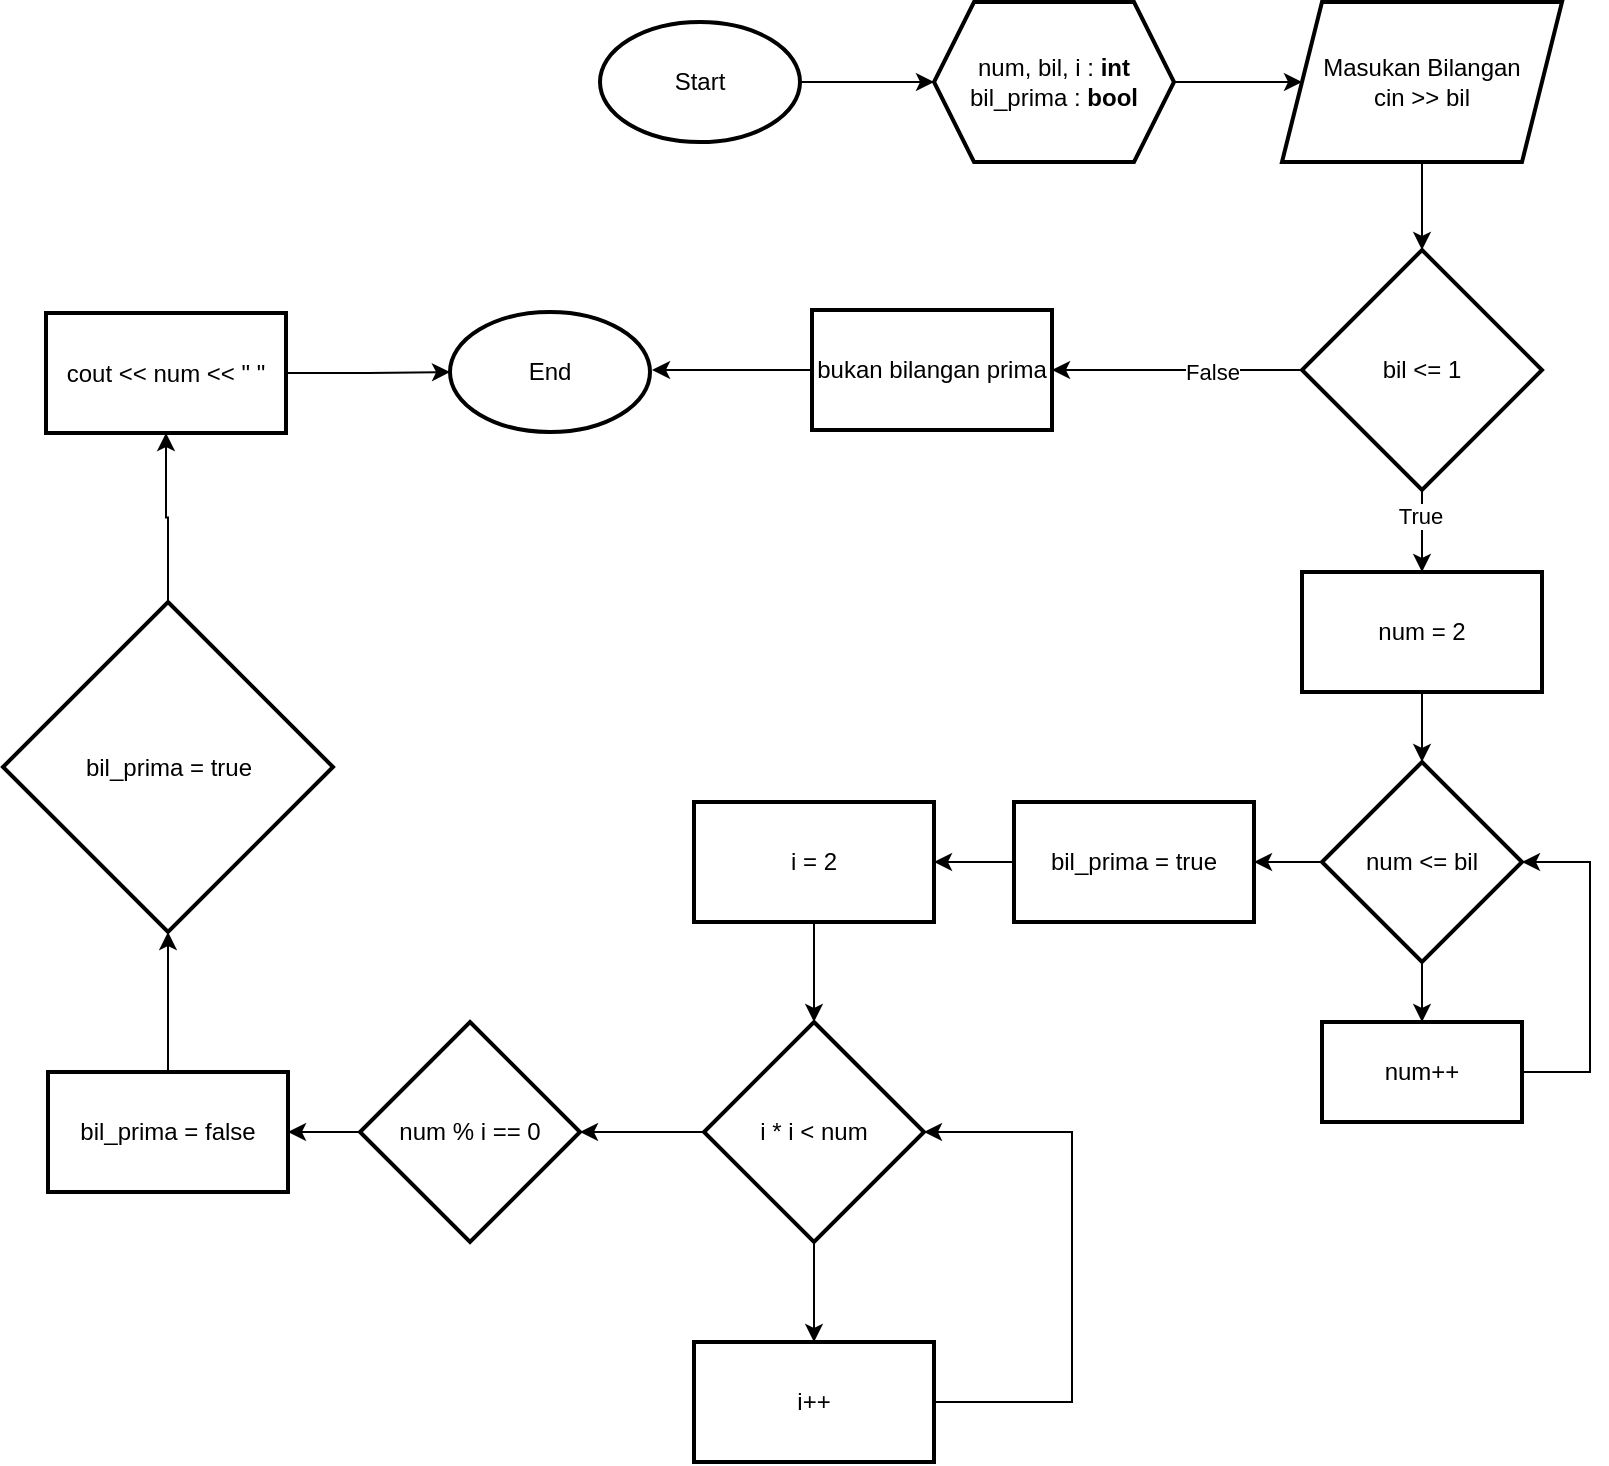 <mxfile version="24.7.17">
  <diagram name="Page-1" id="93tC5S66kCTcMkhhCj4_">
    <mxGraphModel dx="1701" dy="808" grid="1" gridSize="10" guides="1" tooltips="1" connect="1" arrows="1" fold="1" page="1" pageScale="1" pageWidth="827" pageHeight="1169" math="0" shadow="0">
      <root>
        <mxCell id="0" />
        <mxCell id="1" parent="0" />
        <mxCell id="6ezZ4Y3qVKWqNeKwzV0V-4" value="" style="edgeStyle=orthogonalEdgeStyle;rounded=0;orthogonalLoop=1;jettySize=auto;html=1;" parent="1" source="6ezZ4Y3qVKWqNeKwzV0V-2" target="6ezZ4Y3qVKWqNeKwzV0V-3" edge="1">
          <mxGeometry relative="1" as="geometry" />
        </mxCell>
        <mxCell id="6ezZ4Y3qVKWqNeKwzV0V-2" value="Start" style="strokeWidth=2;html=1;shape=mxgraph.flowchart.start_1;whiteSpace=wrap;" parent="1" vertex="1">
          <mxGeometry x="305" y="340" width="100" height="60" as="geometry" />
        </mxCell>
        <mxCell id="6ezZ4Y3qVKWqNeKwzV0V-6" value="" style="edgeStyle=orthogonalEdgeStyle;rounded=0;orthogonalLoop=1;jettySize=auto;html=1;" parent="1" source="6ezZ4Y3qVKWqNeKwzV0V-3" target="6ezZ4Y3qVKWqNeKwzV0V-5" edge="1">
          <mxGeometry relative="1" as="geometry" />
        </mxCell>
        <mxCell id="6ezZ4Y3qVKWqNeKwzV0V-3" value="num, bil, i : &lt;b&gt;int&lt;/b&gt;&lt;div&gt;bil_prima : &lt;b&gt;bool&lt;/b&gt;&lt;/div&gt;" style="shape=hexagon;perimeter=hexagonPerimeter2;whiteSpace=wrap;html=1;fixedSize=1;strokeWidth=2;" parent="1" vertex="1">
          <mxGeometry x="472" y="330" width="120" height="80" as="geometry" />
        </mxCell>
        <mxCell id="6ezZ4Y3qVKWqNeKwzV0V-8" value="" style="edgeStyle=orthogonalEdgeStyle;rounded=0;orthogonalLoop=1;jettySize=auto;html=1;" parent="1" source="6ezZ4Y3qVKWqNeKwzV0V-5" target="6ezZ4Y3qVKWqNeKwzV0V-7" edge="1">
          <mxGeometry relative="1" as="geometry" />
        </mxCell>
        <mxCell id="6ezZ4Y3qVKWqNeKwzV0V-5" value="Masukan Bilangan&lt;div&gt;cin &amp;gt;&amp;gt; bil&lt;/div&gt;" style="shape=parallelogram;perimeter=parallelogramPerimeter;whiteSpace=wrap;html=1;fixedSize=1;strokeWidth=2;" parent="1" vertex="1">
          <mxGeometry x="646" y="330" width="140" height="80" as="geometry" />
        </mxCell>
        <mxCell id="6ezZ4Y3qVKWqNeKwzV0V-10" value="" style="edgeStyle=orthogonalEdgeStyle;rounded=0;orthogonalLoop=1;jettySize=auto;html=1;" parent="1" source="6ezZ4Y3qVKWqNeKwzV0V-7" target="6ezZ4Y3qVKWqNeKwzV0V-9" edge="1">
          <mxGeometry relative="1" as="geometry" />
        </mxCell>
        <mxCell id="6ezZ4Y3qVKWqNeKwzV0V-20" value="False" style="edgeLabel;html=1;align=center;verticalAlign=middle;resizable=0;points=[];" parent="6ezZ4Y3qVKWqNeKwzV0V-10" vertex="1" connectable="0">
          <mxGeometry x="-0.2" y="-3" relative="1" as="geometry">
            <mxPoint x="5" y="4" as="offset" />
          </mxGeometry>
        </mxCell>
        <mxCell id="6ezZ4Y3qVKWqNeKwzV0V-12" value="" style="edgeStyle=orthogonalEdgeStyle;rounded=0;orthogonalLoop=1;jettySize=auto;html=1;" parent="1" source="6ezZ4Y3qVKWqNeKwzV0V-7" target="6ezZ4Y3qVKWqNeKwzV0V-11" edge="1">
          <mxGeometry relative="1" as="geometry" />
        </mxCell>
        <mxCell id="6ezZ4Y3qVKWqNeKwzV0V-21" value="True" style="edgeLabel;html=1;align=center;verticalAlign=middle;resizable=0;points=[];" parent="6ezZ4Y3qVKWqNeKwzV0V-12" vertex="1" connectable="0">
          <mxGeometry x="-0.373" y="-4" relative="1" as="geometry">
            <mxPoint x="3" as="offset" />
          </mxGeometry>
        </mxCell>
        <mxCell id="6ezZ4Y3qVKWqNeKwzV0V-7" value="bil &amp;lt;= 1" style="rhombus;whiteSpace=wrap;html=1;strokeWidth=2;" parent="1" vertex="1">
          <mxGeometry x="656" y="454" width="120" height="120" as="geometry" />
        </mxCell>
        <mxCell id="3AdhTFbc9hX_S8Hw4aAe-19" value="" style="edgeStyle=orthogonalEdgeStyle;rounded=0;orthogonalLoop=1;jettySize=auto;html=1;" edge="1" parent="1" source="6ezZ4Y3qVKWqNeKwzV0V-9">
          <mxGeometry relative="1" as="geometry">
            <mxPoint x="331" y="514" as="targetPoint" />
          </mxGeometry>
        </mxCell>
        <mxCell id="6ezZ4Y3qVKWqNeKwzV0V-9" value="bukan bilangan prima" style="whiteSpace=wrap;html=1;strokeWidth=2;" parent="1" vertex="1">
          <mxGeometry x="411" y="484" width="120" height="60" as="geometry" />
        </mxCell>
        <mxCell id="6ezZ4Y3qVKWqNeKwzV0V-14" value="" style="edgeStyle=orthogonalEdgeStyle;rounded=0;orthogonalLoop=1;jettySize=auto;html=1;" parent="1" source="6ezZ4Y3qVKWqNeKwzV0V-11" target="6ezZ4Y3qVKWqNeKwzV0V-13" edge="1">
          <mxGeometry relative="1" as="geometry" />
        </mxCell>
        <mxCell id="6ezZ4Y3qVKWqNeKwzV0V-11" value="num = 2" style="whiteSpace=wrap;html=1;strokeWidth=2;" parent="1" vertex="1">
          <mxGeometry x="656" y="615" width="120" height="60" as="geometry" />
        </mxCell>
        <mxCell id="6ezZ4Y3qVKWqNeKwzV0V-16" value="" style="edgeStyle=orthogonalEdgeStyle;rounded=0;orthogonalLoop=1;jettySize=auto;html=1;" parent="1" source="6ezZ4Y3qVKWqNeKwzV0V-13" target="6ezZ4Y3qVKWqNeKwzV0V-15" edge="1">
          <mxGeometry relative="1" as="geometry" />
        </mxCell>
        <mxCell id="6ezZ4Y3qVKWqNeKwzV0V-19" value="" style="edgeStyle=orthogonalEdgeStyle;rounded=0;orthogonalLoop=1;jettySize=auto;html=1;" parent="1" source="6ezZ4Y3qVKWqNeKwzV0V-13" target="6ezZ4Y3qVKWqNeKwzV0V-18" edge="1">
          <mxGeometry relative="1" as="geometry" />
        </mxCell>
        <mxCell id="6ezZ4Y3qVKWqNeKwzV0V-13" value="num &amp;lt;= bil" style="rhombus;whiteSpace=wrap;html=1;strokeWidth=2;" parent="1" vertex="1">
          <mxGeometry x="666" y="710" width="100" height="100" as="geometry" />
        </mxCell>
        <mxCell id="6ezZ4Y3qVKWqNeKwzV0V-17" style="edgeStyle=orthogonalEdgeStyle;rounded=0;orthogonalLoop=1;jettySize=auto;html=1;entryX=1;entryY=0.5;entryDx=0;entryDy=0;" parent="1" source="6ezZ4Y3qVKWqNeKwzV0V-15" target="6ezZ4Y3qVKWqNeKwzV0V-13" edge="1">
          <mxGeometry relative="1" as="geometry">
            <mxPoint x="803" y="760" as="targetPoint" />
            <Array as="points">
              <mxPoint x="800" y="865" />
              <mxPoint x="800" y="760" />
            </Array>
          </mxGeometry>
        </mxCell>
        <mxCell id="6ezZ4Y3qVKWqNeKwzV0V-15" value="num++" style="whiteSpace=wrap;html=1;strokeWidth=2;" parent="1" vertex="1">
          <mxGeometry x="666" y="840" width="100" height="50" as="geometry" />
        </mxCell>
        <mxCell id="6ezZ4Y3qVKWqNeKwzV0V-25" value="" style="edgeStyle=orthogonalEdgeStyle;rounded=0;orthogonalLoop=1;jettySize=auto;html=1;" parent="1" source="6ezZ4Y3qVKWqNeKwzV0V-18" target="6ezZ4Y3qVKWqNeKwzV0V-24" edge="1">
          <mxGeometry relative="1" as="geometry" />
        </mxCell>
        <mxCell id="6ezZ4Y3qVKWqNeKwzV0V-18" value="bil_prima = true" style="whiteSpace=wrap;html=1;strokeWidth=2;" parent="1" vertex="1">
          <mxGeometry x="512" y="730" width="120" height="60" as="geometry" />
        </mxCell>
        <mxCell id="6ezZ4Y3qVKWqNeKwzV0V-27" value="" style="edgeStyle=orthogonalEdgeStyle;rounded=0;orthogonalLoop=1;jettySize=auto;html=1;" parent="1" source="6ezZ4Y3qVKWqNeKwzV0V-24" target="6ezZ4Y3qVKWqNeKwzV0V-26" edge="1">
          <mxGeometry relative="1" as="geometry" />
        </mxCell>
        <mxCell id="6ezZ4Y3qVKWqNeKwzV0V-24" value="i = 2" style="whiteSpace=wrap;html=1;strokeWidth=2;" parent="1" vertex="1">
          <mxGeometry x="352" y="730" width="120" height="60" as="geometry" />
        </mxCell>
        <mxCell id="3AdhTFbc9hX_S8Hw4aAe-2" value="" style="edgeStyle=orthogonalEdgeStyle;rounded=0;orthogonalLoop=1;jettySize=auto;html=1;" edge="1" parent="1" source="6ezZ4Y3qVKWqNeKwzV0V-26" target="3AdhTFbc9hX_S8Hw4aAe-1">
          <mxGeometry relative="1" as="geometry" />
        </mxCell>
        <mxCell id="3AdhTFbc9hX_S8Hw4aAe-5" value="" style="edgeStyle=orthogonalEdgeStyle;rounded=0;orthogonalLoop=1;jettySize=auto;html=1;" edge="1" parent="1" source="6ezZ4Y3qVKWqNeKwzV0V-26" target="3AdhTFbc9hX_S8Hw4aAe-4">
          <mxGeometry relative="1" as="geometry" />
        </mxCell>
        <mxCell id="6ezZ4Y3qVKWqNeKwzV0V-26" value="i * i &amp;lt; num" style="rhombus;whiteSpace=wrap;html=1;strokeWidth=2;" parent="1" vertex="1">
          <mxGeometry x="357" y="840" width="110" height="110" as="geometry" />
        </mxCell>
        <mxCell id="3AdhTFbc9hX_S8Hw4aAe-3" style="edgeStyle=orthogonalEdgeStyle;rounded=0;orthogonalLoop=1;jettySize=auto;html=1;entryX=1;entryY=0.5;entryDx=0;entryDy=0;" edge="1" parent="1" source="3AdhTFbc9hX_S8Hw4aAe-1" target="6ezZ4Y3qVKWqNeKwzV0V-26">
          <mxGeometry relative="1" as="geometry">
            <mxPoint x="492" y="900" as="targetPoint" />
            <Array as="points">
              <mxPoint x="541" y="1030" />
              <mxPoint x="541" y="895" />
            </Array>
          </mxGeometry>
        </mxCell>
        <mxCell id="3AdhTFbc9hX_S8Hw4aAe-1" value="i++" style="whiteSpace=wrap;html=1;strokeWidth=2;" vertex="1" parent="1">
          <mxGeometry x="352" y="1000" width="120" height="60" as="geometry" />
        </mxCell>
        <mxCell id="3AdhTFbc9hX_S8Hw4aAe-9" value="" style="edgeStyle=orthogonalEdgeStyle;rounded=0;orthogonalLoop=1;jettySize=auto;html=1;" edge="1" parent="1" source="3AdhTFbc9hX_S8Hw4aAe-4" target="3AdhTFbc9hX_S8Hw4aAe-8">
          <mxGeometry relative="1" as="geometry" />
        </mxCell>
        <mxCell id="3AdhTFbc9hX_S8Hw4aAe-4" value="num % i == 0" style="rhombus;whiteSpace=wrap;html=1;strokeWidth=2;" vertex="1" parent="1">
          <mxGeometry x="185" y="840" width="110" height="110" as="geometry" />
        </mxCell>
        <mxCell id="3AdhTFbc9hX_S8Hw4aAe-13" value="" style="edgeStyle=orthogonalEdgeStyle;rounded=0;orthogonalLoop=1;jettySize=auto;html=1;" edge="1" parent="1" source="3AdhTFbc9hX_S8Hw4aAe-8" target="3AdhTFbc9hX_S8Hw4aAe-12">
          <mxGeometry relative="1" as="geometry" />
        </mxCell>
        <mxCell id="3AdhTFbc9hX_S8Hw4aAe-8" value="bil_prima = false" style="whiteSpace=wrap;html=1;strokeWidth=2;" vertex="1" parent="1">
          <mxGeometry x="29" y="865" width="120" height="60" as="geometry" />
        </mxCell>
        <mxCell id="3AdhTFbc9hX_S8Hw4aAe-15" value="" style="edgeStyle=orthogonalEdgeStyle;rounded=0;orthogonalLoop=1;jettySize=auto;html=1;" edge="1" parent="1" source="3AdhTFbc9hX_S8Hw4aAe-12" target="3AdhTFbc9hX_S8Hw4aAe-14">
          <mxGeometry relative="1" as="geometry" />
        </mxCell>
        <mxCell id="3AdhTFbc9hX_S8Hw4aAe-12" value="bil_prima = true" style="rhombus;whiteSpace=wrap;html=1;strokeWidth=2;" vertex="1" parent="1">
          <mxGeometry x="6.5" y="630" width="165" height="165" as="geometry" />
        </mxCell>
        <mxCell id="3AdhTFbc9hX_S8Hw4aAe-17" value="" style="edgeStyle=orthogonalEdgeStyle;rounded=0;orthogonalLoop=1;jettySize=auto;html=1;" edge="1" parent="1" source="3AdhTFbc9hX_S8Hw4aAe-14" target="3AdhTFbc9hX_S8Hw4aAe-16">
          <mxGeometry relative="1" as="geometry" />
        </mxCell>
        <mxCell id="3AdhTFbc9hX_S8Hw4aAe-14" value="cout &amp;lt;&amp;lt; num &amp;lt;&amp;lt; &quot; &quot;" style="whiteSpace=wrap;html=1;strokeWidth=2;" vertex="1" parent="1">
          <mxGeometry x="28" y="485.5" width="120" height="60" as="geometry" />
        </mxCell>
        <mxCell id="3AdhTFbc9hX_S8Hw4aAe-16" value="End" style="strokeWidth=2;html=1;shape=mxgraph.flowchart.start_1;whiteSpace=wrap;" vertex="1" parent="1">
          <mxGeometry x="230" y="485" width="100" height="60" as="geometry" />
        </mxCell>
      </root>
    </mxGraphModel>
  </diagram>
</mxfile>
